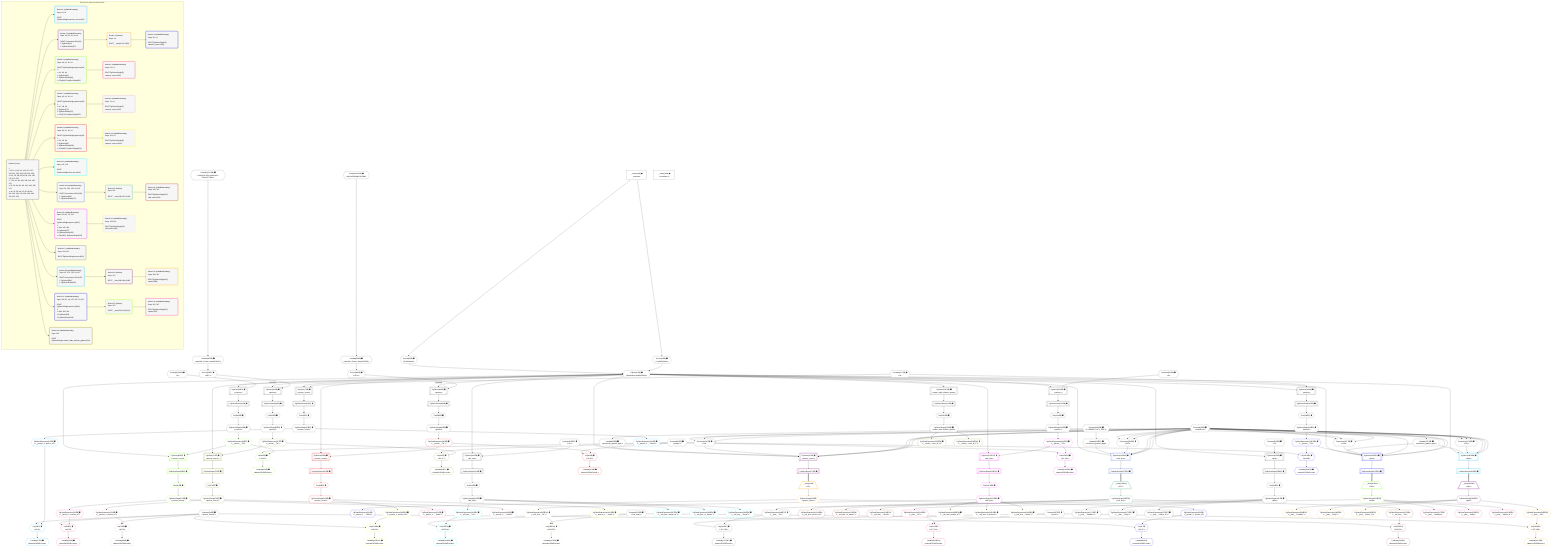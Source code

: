 %%{init: {'themeVariables': { 'fontSize': '12px'}}}%%
graph TD
    classDef path fill:#eee,stroke:#000,color:#000
    classDef plan fill:#fff,stroke-width:1px,color:#000
    classDef itemplan fill:#fff,stroke-width:2px,color:#000
    classDef unbatchedplan fill:#dff,stroke-width:1px,color:#000
    classDef sideeffectplan fill:#fcc,stroke-width:2px,color:#000
    classDef bucket fill:#f6f6f6,color:#000,stroke-width:2px,text-align:left


    %% plan dependencies
    Connection24{{"Connection[24∈0] ➊<br />ᐸ22ᐳ"}}:::plan
    Constant19{{"Constant[19∈0] ➊<br />ᐸundefinedᐳ"}}:::plan
    Constant19 & Constant19 & Constant19 --> Connection24
    Connection124{{"Connection[124∈0] ➊<br />ᐸ122ᐳ"}}:::plan
    Constant19 & Constant19 & Constant19 --> Connection124
    Connection178{{"Connection[178∈0] ➊<br />ᐸ176ᐳ"}}:::plan
    Constant19 & Constant19 & Constant19 --> Connection178
    Connection207{{"Connection[207∈0] ➊<br />ᐸ203ᐳ"}}:::plan
    Constant19 & Constant19 & Constant19 --> Connection207
    PgSelect7[["PgSelect[7∈0] ➊<br />ᐸperson_secretᐳ"]]:::plan
    Object10{{"Object[10∈0] ➊<br />ᐸ{pgSettings,withPgClient}ᐳ"}}:::plan
    Constant227{{"Constant[227∈0] ➊<br />ᐸ3ᐳ"}}:::plan
    Object10 & Constant227 --> PgSelect7
    Access8{{"Access[8∈0] ➊<br />ᐸ2.pgSettingsᐳ"}}:::plan
    Access9{{"Access[9∈0] ➊<br />ᐸ2.withPgClientᐳ"}}:::plan
    Access8 & Access9 --> Object10
    PgSelect36[["PgSelect[36∈0] ➊<br />ᐸpersonᐳ"]]:::plan
    Constant230{{"Constant[230∈0] ➊<br />ᐸ1ᐳ"}}:::plan
    Object10 & Constant230 --> PgSelect36
    PgSelect61[["PgSelect[61∈0] ➊<br />ᐸpersonᐳ"]]:::plan
    Access59{{"Access[59∈0] ➊<br />ᐸ58.1ᐳ"}}:::plan
    Object10 -->|rejectNull| PgSelect61
    Access59 --> PgSelect61
    PgSelect86[["PgSelect[86∈0] ➊<br />ᐸpersonᐳ"]]:::plan
    Access84{{"Access[84∈0] ➊<br />ᐸ83.1ᐳ"}}:::plan
    Object10 -->|rejectNull| PgSelect86
    Access84 --> PgSelect86
    PgSelect108[["PgSelect[108∈0] ➊<br />ᐸleft_armᐳ"]]:::plan
    Constant233{{"Constant[233∈0] ➊<br />ᐸ42ᐳ"}}:::plan
    Object10 & Constant233 --> PgSelect108
    PgSelect138[["PgSelect[138∈0] ➊<br />ᐸpersonᐳ"]]:::plan
    Constant235{{"Constant[235∈0] ➊<br />ᐸ2ᐳ"}}:::plan
    Object10 & Constant235 --> PgSelect138
    PgSelect162[["PgSelect[162∈0] ➊<br />ᐸpostᐳ"]]:::plan
    Constant236{{"Constant[236∈0] ➊<br />ᐸ7ᐳ"}}:::plan
    Object10 & Constant236 --> PgSelect162
    PgSelect192[["PgSelect[192∈0] ➊<br />ᐸpersonᐳ"]]:::plan
    Object10 & Constant227 --> PgSelect192
    __Value2["__Value[2∈0] ➊<br />ᐸcontextᐳ"]:::plan
    __Value2 --> Access8
    __Value2 --> Access9
    First11{{"First[11∈0] ➊"}}:::plan
    PgSelectRows12[["PgSelectRows[12∈0] ➊"]]:::plan
    PgSelectRows12 --> First11
    PgSelect7 --> PgSelectRows12
    PgSelectSingle13{{"PgSelectSingle[13∈0] ➊<br />ᐸperson_secretᐳ"}}:::plan
    First11 --> PgSelectSingle13
    Lambda25{{"Lambda[25∈0] ➊<br />ᐸextractList_grafast_applyᐳ"}}:::plan
    Constant239{{"Constant[239∈0] ➊<br />ᐸ[ 'PRIMARY_KEY_ASC' ]ᐳ"}}:::plan
    Constant239 --> Lambda25
    First38{{"First[38∈0] ➊"}}:::plan
    PgSelectRows39[["PgSelectRows[39∈0] ➊"]]:::plan
    PgSelectRows39 --> First38
    PgSelect36 --> PgSelectRows39
    PgSelectSingle40{{"PgSelectSingle[40∈0] ➊<br />ᐸpersonᐳ"}}:::plan
    First38 --> PgSelectSingle40
    Lambda58{{"Lambda[58∈0] ➊<br />ᐸspecifier_Person_base64JSONᐳ"}}:::plan
    Constant231{{"Constant[231∈0] ➊<br />ᐸ'fa4f3e13-456c-4a9e-8c1e-37a6e3177d0b'ᐳ"}}:::plan
    Constant231 --> Lambda58
    Lambda58 --> Access59
    First63{{"First[63∈0] ➊"}}:::plan
    PgSelectRows64[["PgSelectRows[64∈0] ➊"]]:::plan
    PgSelectRows64 --> First63
    PgSelect61 --> PgSelectRows64
    PgSelectSingle65{{"PgSelectSingle[65∈0] ➊<br />ᐸpersonᐳ"}}:::plan
    First63 --> PgSelectSingle65
    Lambda83{{"Lambda[83∈0] ➊<br />ᐸspecifier_Person_base64JSONᐳ"}}:::plan
    Constant232{{"Constant[232∈0] ➊<br />ᐸ'WyJwZW9wbGUiLDBd'ᐳ"}}:::plan
    Constant232 --> Lambda83
    Lambda83 --> Access84
    First88{{"First[88∈0] ➊"}}:::plan
    PgSelectRows89[["PgSelectRows[89∈0] ➊"]]:::plan
    PgSelectRows89 --> First88
    PgSelect86 --> PgSelectRows89
    PgSelectSingle90{{"PgSelectSingle[90∈0] ➊<br />ᐸpersonᐳ"}}:::plan
    First88 --> PgSelectSingle90
    First110{{"First[110∈0] ➊"}}:::plan
    PgSelectRows111[["PgSelectRows[111∈0] ➊"]]:::plan
    PgSelectRows111 --> First110
    PgSelect108 --> PgSelectRows111
    PgSelectSingle112{{"PgSelectSingle[112∈0] ➊<br />ᐸleft_armᐳ"}}:::plan
    First110 --> PgSelectSingle112
    Lambda125{{"Lambda[125∈0] ➊<br />ᐸextractList_grafast_applyᐳ"}}:::plan
    Constant239 --> Lambda125
    First140{{"First[140∈0] ➊"}}:::plan
    PgSelectRows141[["PgSelectRows[141∈0] ➊"]]:::plan
    PgSelectRows141 --> First140
    PgSelect138 --> PgSelectRows141
    PgSelectSingle142{{"PgSelectSingle[142∈0] ➊<br />ᐸpersonᐳ"}}:::plan
    First140 --> PgSelectSingle142
    First164{{"First[164∈0] ➊"}}:::plan
    PgSelectRows165[["PgSelectRows[165∈0] ➊"]]:::plan
    PgSelectRows165 --> First164
    PgSelect162 --> PgSelectRows165
    PgSelectSingle166{{"PgSelectSingle[166∈0] ➊<br />ᐸpostᐳ"}}:::plan
    First164 --> PgSelectSingle166
    Lambda179{{"Lambda[179∈0] ➊<br />ᐸextractList_grafast_applyᐳ"}}:::plan
    Constant239 --> Lambda179
    First194{{"First[194∈0] ➊"}}:::plan
    PgSelectRows195[["PgSelectRows[195∈0] ➊"]]:::plan
    PgSelectRows195 --> First194
    PgSelect192 --> PgSelectRows195
    PgSelectSingle196{{"PgSelectSingle[196∈0] ➊<br />ᐸpersonᐳ"}}:::plan
    First194 --> PgSelectSingle196
    PgSelect220[["PgSelect[220∈0] ➊<br />ᐸreturn_table_without_grantsᐳ"]]:::plan
    Object10 --> PgSelect220
    First222{{"First[222∈0] ➊"}}:::plan
    PgSelectRows223[["PgSelectRows[223∈0] ➊"]]:::plan
    PgSelectRows223 --> First222
    PgSelect220 --> PgSelectRows223
    PgSelectSingle224{{"PgSelectSingle[224∈0] ➊<br />ᐸreturn_table_without_grantsᐳ"}}:::plan
    First222 --> PgSelectSingle224
    __Value4["__Value[4∈0] ➊<br />ᐸrootValueᐳ"]:::plan
    Constant14{{"Constant[14∈0] ➊<br />ᐸ'person_secrets'ᐳ"}}:::plan
    Constant41{{"Constant[41∈0] ➊<br />ᐸ'people'ᐳ"}}:::plan
    Constant113{{"Constant[113∈0] ➊<br />ᐸ'left_arms'ᐳ"}}:::plan
    Constant167{{"Constant[167∈0] ➊<br />ᐸ'posts'ᐳ"}}:::plan
    List16{{"List[16∈1] ➊<br />ᐸ14,15ᐳ"}}:::plan
    PgClassExpression15{{"PgClassExpression[15∈1] ➊<br />ᐸ__person_s...person_id”ᐳ"}}:::plan
    Constant14 & PgClassExpression15 --> List16
    PgSelectSingle13 --> PgClassExpression15
    Lambda17{{"Lambda[17∈1] ➊<br />ᐸbase64JSONEncodeᐳ"}}:::plan
    List16 --> Lambda17
    PgClassExpression18{{"PgClassExpression[18∈1] ➊<br />ᐸ__person_s..._.”sekrit”ᐳ"}}:::plan
    PgSelectSingle13 --> PgClassExpression18
    PgSelect26[["PgSelect[26∈2] ➊<br />ᐸperson_secretᐳ"]]:::plan
    Object10 & Lambda25 & Connection24 & Constant19 & Constant19 & Constant19 --> PgSelect26
    PgSelectRows27[["PgSelectRows[27∈2] ➊"]]:::plan
    PgSelect26 --> PgSelectRows27
    __Item28[/"__Item[28∈3]<br />ᐸ27ᐳ"\]:::itemplan
    PgSelectRows27 ==> __Item28
    PgSelectSingle29{{"PgSelectSingle[29∈3]<br />ᐸperson_secretᐳ"}}:::plan
    __Item28 --> PgSelectSingle29
    List32{{"List[32∈4]<br />ᐸ14,31ᐳ"}}:::plan
    PgClassExpression31{{"PgClassExpression[31∈4]<br />ᐸ__person_s...person_id”ᐳ"}}:::plan
    Constant14 & PgClassExpression31 --> List32
    PgSelectSingle29 --> PgClassExpression31
    Lambda33{{"Lambda[33∈4]<br />ᐸbase64JSONEncodeᐳ"}}:::plan
    List32 --> Lambda33
    PgClassExpression34{{"PgClassExpression[34∈4]<br />ᐸ__person_s..._.”sekrit”ᐳ"}}:::plan
    PgSelectSingle29 --> PgClassExpression34
    List43{{"List[43∈5] ➊<br />ᐸ41,42ᐳ"}}:::plan
    PgClassExpression42{{"PgClassExpression[42∈5] ➊<br />ᐸ__person__.”id”ᐳ"}}:::plan
    Constant41 & PgClassExpression42 --> List43
    PgSelect45[["PgSelect[45∈5] ➊<br />ᐸperson_secretᐳ"]]:::plan
    Object10 & PgClassExpression42 --> PgSelect45
    PgSelectSingle40 --> PgClassExpression42
    Lambda44{{"Lambda[44∈5] ➊<br />ᐸbase64JSONEncodeᐳ"}}:::plan
    List43 --> Lambda44
    First49{{"First[49∈5] ➊"}}:::plan
    PgSelectRows50[["PgSelectRows[50∈5] ➊"]]:::plan
    PgSelectRows50 --> First49
    PgSelect45 --> PgSelectRows50
    PgSelectSingle51{{"PgSelectSingle[51∈5] ➊<br />ᐸperson_secretᐳ"}}:::plan
    First49 --> PgSelectSingle51
    List54{{"List[54∈6] ➊<br />ᐸ14,53ᐳ"}}:::plan
    PgClassExpression53{{"PgClassExpression[53∈6] ➊<br />ᐸ__person_s...person_id”ᐳ"}}:::plan
    Constant14 & PgClassExpression53 --> List54
    PgSelectSingle51 --> PgClassExpression53
    Lambda55{{"Lambda[55∈6] ➊<br />ᐸbase64JSONEncodeᐳ"}}:::plan
    List54 --> Lambda55
    PgClassExpression56{{"PgClassExpression[56∈6] ➊<br />ᐸ__person_s..._.”sekrit”ᐳ"}}:::plan
    PgSelectSingle51 --> PgClassExpression56
    List68{{"List[68∈7] ➊<br />ᐸ41,67ᐳ"}}:::plan
    PgClassExpression67{{"PgClassExpression[67∈7] ➊<br />ᐸ__person__.”id”ᐳ"}}:::plan
    Constant41 & PgClassExpression67 --> List68
    PgSelect70[["PgSelect[70∈7] ➊<br />ᐸperson_secretᐳ"]]:::plan
    Object10 & PgClassExpression67 --> PgSelect70
    PgSelectSingle65 --> PgClassExpression67
    Lambda69{{"Lambda[69∈7] ➊<br />ᐸbase64JSONEncodeᐳ"}}:::plan
    List68 --> Lambda69
    First74{{"First[74∈7] ➊"}}:::plan
    PgSelectRows75[["PgSelectRows[75∈7] ➊"]]:::plan
    PgSelectRows75 --> First74
    PgSelect70 --> PgSelectRows75
    PgSelectSingle76{{"PgSelectSingle[76∈7] ➊<br />ᐸperson_secretᐳ"}}:::plan
    First74 --> PgSelectSingle76
    List79{{"List[79∈8] ➊<br />ᐸ14,78ᐳ"}}:::plan
    PgClassExpression78{{"PgClassExpression[78∈8] ➊<br />ᐸ__person_s...person_id”ᐳ"}}:::plan
    Constant14 & PgClassExpression78 --> List79
    PgSelectSingle76 --> PgClassExpression78
    Lambda80{{"Lambda[80∈8] ➊<br />ᐸbase64JSONEncodeᐳ"}}:::plan
    List79 --> Lambda80
    PgClassExpression81{{"PgClassExpression[81∈8] ➊<br />ᐸ__person_s..._.”sekrit”ᐳ"}}:::plan
    PgSelectSingle76 --> PgClassExpression81
    List93{{"List[93∈9] ➊<br />ᐸ41,92ᐳ"}}:::plan
    PgClassExpression92{{"PgClassExpression[92∈9] ➊<br />ᐸ__person__.”id”ᐳ"}}:::plan
    Constant41 & PgClassExpression92 --> List93
    PgSelect95[["PgSelect[95∈9] ➊<br />ᐸperson_secretᐳ"]]:::plan
    Object10 & PgClassExpression92 --> PgSelect95
    PgSelectSingle90 --> PgClassExpression92
    Lambda94{{"Lambda[94∈9] ➊<br />ᐸbase64JSONEncodeᐳ"}}:::plan
    List93 --> Lambda94
    First99{{"First[99∈9] ➊"}}:::plan
    PgSelectRows100[["PgSelectRows[100∈9] ➊"]]:::plan
    PgSelectRows100 --> First99
    PgSelect95 --> PgSelectRows100
    PgSelectSingle101{{"PgSelectSingle[101∈9] ➊<br />ᐸperson_secretᐳ"}}:::plan
    First99 --> PgSelectSingle101
    List104{{"List[104∈10] ➊<br />ᐸ14,103ᐳ"}}:::plan
    PgClassExpression103{{"PgClassExpression[103∈10] ➊<br />ᐸ__person_s...person_id”ᐳ"}}:::plan
    Constant14 & PgClassExpression103 --> List104
    PgSelectSingle101 --> PgClassExpression103
    Lambda105{{"Lambda[105∈10] ➊<br />ᐸbase64JSONEncodeᐳ"}}:::plan
    List104 --> Lambda105
    PgClassExpression106{{"PgClassExpression[106∈10] ➊<br />ᐸ__person_s..._.”sekrit”ᐳ"}}:::plan
    PgSelectSingle101 --> PgClassExpression106
    List115{{"List[115∈11] ➊<br />ᐸ113,114ᐳ"}}:::plan
    PgClassExpression114{{"PgClassExpression[114∈11] ➊<br />ᐸ__left_arm__.”id”ᐳ"}}:::plan
    Constant113 & PgClassExpression114 --> List115
    PgSelectSingle112 --> PgClassExpression114
    Lambda116{{"Lambda[116∈11] ➊<br />ᐸbase64JSONEncodeᐳ"}}:::plan
    List115 --> Lambda116
    PgClassExpression117{{"PgClassExpression[117∈11] ➊<br />ᐸ__left_arm...person_id”ᐳ"}}:::plan
    PgSelectSingle112 --> PgClassExpression117
    PgClassExpression118{{"PgClassExpression[118∈11] ➊<br />ᐸ__left_arm...in_metres”ᐳ"}}:::plan
    PgSelectSingle112 --> PgClassExpression118
    PgClassExpression119{{"PgClassExpression[119∈11] ➊<br />ᐸ__left_arm__.”mood”ᐳ"}}:::plan
    PgSelectSingle112 --> PgClassExpression119
    PgSelect126[["PgSelect[126∈12] ➊<br />ᐸleft_armᐳ"]]:::plan
    Object10 & Lambda125 & Connection124 & Constant19 & Constant19 & Constant19 --> PgSelect126
    PgSelectRows127[["PgSelectRows[127∈12] ➊"]]:::plan
    PgSelect126 --> PgSelectRows127
    __Item128[/"__Item[128∈13]<br />ᐸ127ᐳ"\]:::itemplan
    PgSelectRows127 ==> __Item128
    PgSelectSingle129{{"PgSelectSingle[129∈13]<br />ᐸleft_armᐳ"}}:::plan
    __Item128 --> PgSelectSingle129
    List132{{"List[132∈14]<br />ᐸ113,131ᐳ"}}:::plan
    PgClassExpression131{{"PgClassExpression[131∈14]<br />ᐸ__left_arm__.”id”ᐳ"}}:::plan
    Constant113 & PgClassExpression131 --> List132
    PgSelectSingle129 --> PgClassExpression131
    Lambda133{{"Lambda[133∈14]<br />ᐸbase64JSONEncodeᐳ"}}:::plan
    List132 --> Lambda133
    PgClassExpression134{{"PgClassExpression[134∈14]<br />ᐸ__left_arm...person_id”ᐳ"}}:::plan
    PgSelectSingle129 --> PgClassExpression134
    PgClassExpression135{{"PgClassExpression[135∈14]<br />ᐸ__left_arm...in_metres”ᐳ"}}:::plan
    PgSelectSingle129 --> PgClassExpression135
    PgClassExpression136{{"PgClassExpression[136∈14]<br />ᐸ__left_arm__.”mood”ᐳ"}}:::plan
    PgSelectSingle129 --> PgClassExpression136
    List145{{"List[145∈15] ➊<br />ᐸ41,144ᐳ"}}:::plan
    PgClassExpression144{{"PgClassExpression[144∈15] ➊<br />ᐸ__person__.”id”ᐳ"}}:::plan
    Constant41 & PgClassExpression144 --> List145
    PgSelect147[["PgSelect[147∈15] ➊<br />ᐸleft_armᐳ"]]:::plan
    Object10 & PgClassExpression144 --> PgSelect147
    PgSelectSingle142 --> PgClassExpression144
    Lambda146{{"Lambda[146∈15] ➊<br />ᐸbase64JSONEncodeᐳ"}}:::plan
    List145 --> Lambda146
    First151{{"First[151∈15] ➊"}}:::plan
    PgSelectRows152[["PgSelectRows[152∈15] ➊"]]:::plan
    PgSelectRows152 --> First151
    PgSelect147 --> PgSelectRows152
    PgSelectSingle153{{"PgSelectSingle[153∈15] ➊<br />ᐸleft_armᐳ"}}:::plan
    First151 --> PgSelectSingle153
    List156{{"List[156∈16] ➊<br />ᐸ113,155ᐳ"}}:::plan
    PgClassExpression155{{"PgClassExpression[155∈16] ➊<br />ᐸ__left_arm__.”id”ᐳ"}}:::plan
    Constant113 & PgClassExpression155 --> List156
    PgSelectSingle153 --> PgClassExpression155
    Lambda157{{"Lambda[157∈16] ➊<br />ᐸbase64JSONEncodeᐳ"}}:::plan
    List156 --> Lambda157
    PgClassExpression158{{"PgClassExpression[158∈16] ➊<br />ᐸ__left_arm...person_id”ᐳ"}}:::plan
    PgSelectSingle153 --> PgClassExpression158
    PgClassExpression159{{"PgClassExpression[159∈16] ➊<br />ᐸ__left_arm...in_metres”ᐳ"}}:::plan
    PgSelectSingle153 --> PgClassExpression159
    PgClassExpression160{{"PgClassExpression[160∈16] ➊<br />ᐸ__left_arm__.”mood”ᐳ"}}:::plan
    PgSelectSingle153 --> PgClassExpression160
    List169{{"List[169∈17] ➊<br />ᐸ167,168ᐳ"}}:::plan
    PgClassExpression168{{"PgClassExpression[168∈17] ➊<br />ᐸ__post__.”id”ᐳ"}}:::plan
    Constant167 & PgClassExpression168 --> List169
    PgSelectSingle166 --> PgClassExpression168
    Lambda170{{"Lambda[170∈17] ➊<br />ᐸbase64JSONEncodeᐳ"}}:::plan
    List169 --> Lambda170
    PgClassExpression171{{"PgClassExpression[171∈17] ➊<br />ᐸ__post__.”headline”ᐳ"}}:::plan
    PgSelectSingle166 --> PgClassExpression171
    PgClassExpression172{{"PgClassExpression[172∈17] ➊<br />ᐸ__post__.”body”ᐳ"}}:::plan
    PgSelectSingle166 --> PgClassExpression172
    PgClassExpression173{{"PgClassExpression[173∈17] ➊<br />ᐸ__post__.”author_id”ᐳ"}}:::plan
    PgSelectSingle166 --> PgClassExpression173
    PgSelect180[["PgSelect[180∈18] ➊<br />ᐸpostᐳ"]]:::plan
    Object10 & Lambda179 & Connection178 & Constant19 & Constant19 & Constant19 --> PgSelect180
    PgSelectRows181[["PgSelectRows[181∈18] ➊"]]:::plan
    PgSelect180 --> PgSelectRows181
    __Item182[/"__Item[182∈19]<br />ᐸ181ᐳ"\]:::itemplan
    PgSelectRows181 ==> __Item182
    PgSelectSingle183{{"PgSelectSingle[183∈19]<br />ᐸpostᐳ"}}:::plan
    __Item182 --> PgSelectSingle183
    List186{{"List[186∈20]<br />ᐸ167,185ᐳ"}}:::plan
    PgClassExpression185{{"PgClassExpression[185∈20]<br />ᐸ__post__.”id”ᐳ"}}:::plan
    Constant167 & PgClassExpression185 --> List186
    PgSelectSingle183 --> PgClassExpression185
    Lambda187{{"Lambda[187∈20]<br />ᐸbase64JSONEncodeᐳ"}}:::plan
    List186 --> Lambda187
    PgClassExpression188{{"PgClassExpression[188∈20]<br />ᐸ__post__.”headline”ᐳ"}}:::plan
    PgSelectSingle183 --> PgClassExpression188
    PgClassExpression189{{"PgClassExpression[189∈20]<br />ᐸ__post__.”body”ᐳ"}}:::plan
    PgSelectSingle183 --> PgClassExpression189
    PgClassExpression190{{"PgClassExpression[190∈20]<br />ᐸ__post__.”author_id”ᐳ"}}:::plan
    PgSelectSingle183 --> PgClassExpression190
    PgSelect209[["PgSelect[209∈21] ➊<br />ᐸpostᐳ"]]:::plan
    PgClassExpression198{{"PgClassExpression[198∈21] ➊<br />ᐸ__person__.”id”ᐳ"}}:::plan
    Object10 & PgClassExpression198 & Lambda179 & Connection207 & Constant19 & Constant19 & Constant19 --> PgSelect209
    List199{{"List[199∈21] ➊<br />ᐸ41,198ᐳ"}}:::plan
    Constant41 & PgClassExpression198 --> List199
    PgSelectSingle196 --> PgClassExpression198
    Lambda200{{"Lambda[200∈21] ➊<br />ᐸbase64JSONEncodeᐳ"}}:::plan
    List199 --> Lambda200
    PgSelectRows210[["PgSelectRows[210∈21] ➊"]]:::plan
    PgSelect209 --> PgSelectRows210
    __Item211[/"__Item[211∈22]<br />ᐸ210ᐳ"\]:::itemplan
    PgSelectRows210 ==> __Item211
    PgSelectSingle212{{"PgSelectSingle[212∈22]<br />ᐸpostᐳ"}}:::plan
    __Item211 --> PgSelectSingle212
    List215{{"List[215∈23]<br />ᐸ167,214ᐳ"}}:::plan
    PgClassExpression214{{"PgClassExpression[214∈23]<br />ᐸ__post__.”id”ᐳ"}}:::plan
    Constant167 & PgClassExpression214 --> List215
    PgSelectSingle212 --> PgClassExpression214
    Lambda216{{"Lambda[216∈23]<br />ᐸbase64JSONEncodeᐳ"}}:::plan
    List215 --> Lambda216
    PgClassExpression217{{"PgClassExpression[217∈23]<br />ᐸ__post__.”headline”ᐳ"}}:::plan
    PgSelectSingle212 --> PgClassExpression217
    PgClassExpression218{{"PgClassExpression[218∈23]<br />ᐸ__post__.”body”ᐳ"}}:::plan
    PgSelectSingle212 --> PgClassExpression218
    PgClassExpression219{{"PgClassExpression[219∈23]<br />ᐸ__post__.”author_id”ᐳ"}}:::plan
    PgSelectSingle212 --> PgClassExpression219
    PgClassExpression225{{"PgClassExpression[225∈24] ➊<br />ᐸ__return_t...rson_id_1”ᐳ"}}:::plan
    PgSelectSingle224 --> PgClassExpression225
    PgClassExpression226{{"PgClassExpression[226∈24] ➊<br />ᐸ__return_t...rson_id_2”ᐳ"}}:::plan
    PgSelectSingle224 --> PgClassExpression226

    %% define steps

    subgraph "Buckets for queries/v4/rbac.basic"
    Bucket0("Bucket 0 (root)<br /><br />1: <br />ᐳ: 8, 9, 14, 19, 41, 113, 167, 227, 230, 231, 232, 233, 235, 236, 239, 10, 24, 25, 58, 59, 83, 84, 124, 125, 178, 179, 207<br />2: 7, 36, 61, 86, 108, 138, 162, 192, 220<br />3: 12, 39, 64, 89, 111, 141, 165, 195, 223<br />ᐳ: 11, 13, 38, 40, 63, 65, 88, 90, 110, 112, 140, 142, 164, 166, 194, 196, 222, 224"):::bucket
    classDef bucket0 stroke:#696969
    class Bucket0,__Value2,__Value4,PgSelect7,Access8,Access9,Object10,First11,PgSelectRows12,PgSelectSingle13,Constant14,Constant19,Connection24,Lambda25,PgSelect36,First38,PgSelectRows39,PgSelectSingle40,Constant41,Lambda58,Access59,PgSelect61,First63,PgSelectRows64,PgSelectSingle65,Lambda83,Access84,PgSelect86,First88,PgSelectRows89,PgSelectSingle90,PgSelect108,First110,PgSelectRows111,PgSelectSingle112,Constant113,Connection124,Lambda125,PgSelect138,First140,PgSelectRows141,PgSelectSingle142,PgSelect162,First164,PgSelectRows165,PgSelectSingle166,Constant167,Connection178,Lambda179,PgSelect192,First194,PgSelectRows195,PgSelectSingle196,Connection207,PgSelect220,First222,PgSelectRows223,PgSelectSingle224,Constant227,Constant230,Constant231,Constant232,Constant233,Constant235,Constant236,Constant239 bucket0
    Bucket1("Bucket 1 (nullableBoundary)<br />Deps: 13, 14<br /><br />ROOT PgSelectSingleᐸperson_secretᐳ[13]"):::bucket
    classDef bucket1 stroke:#00bfff
    class Bucket1,PgClassExpression15,List16,Lambda17,PgClassExpression18 bucket1
    Bucket2("Bucket 2 (nullableBoundary)<br />Deps: 10, 25, 24, 19, 14<br /><br />ROOT Connectionᐸ22ᐳ[24]<br />1: PgSelect[26]<br />2: PgSelectRows[27]"):::bucket
    classDef bucket2 stroke:#7f007f
    class Bucket2,PgSelect26,PgSelectRows27 bucket2
    Bucket3("Bucket 3 (listItem)<br />Deps: 14<br /><br />ROOT __Item{3}ᐸ27ᐳ[28]"):::bucket
    classDef bucket3 stroke:#ffa500
    class Bucket3,__Item28,PgSelectSingle29 bucket3
    Bucket4("Bucket 4 (nullableBoundary)<br />Deps: 29, 14<br /><br />ROOT PgSelectSingle{3}ᐸperson_secretᐳ[29]"):::bucket
    classDef bucket4 stroke:#0000ff
    class Bucket4,PgClassExpression31,List32,Lambda33,PgClassExpression34 bucket4
    Bucket5("Bucket 5 (nullableBoundary)<br />Deps: 40, 41, 10, 14<br /><br />ROOT PgSelectSingleᐸpersonᐳ[40]<br />1: <br />ᐳ: 42, 43, 44<br />2: PgSelect[45]<br />3: PgSelectRows[50]<br />ᐳ: First[49], PgSelectSingle[51]"):::bucket
    classDef bucket5 stroke:#7fff00
    class Bucket5,PgClassExpression42,List43,Lambda44,PgSelect45,First49,PgSelectRows50,PgSelectSingle51 bucket5
    Bucket6("Bucket 6 (nullableBoundary)<br />Deps: 51, 14<br /><br />ROOT PgSelectSingle{5}ᐸperson_secretᐳ[51]"):::bucket
    classDef bucket6 stroke:#ff1493
    class Bucket6,PgClassExpression53,List54,Lambda55,PgClassExpression56 bucket6
    Bucket7("Bucket 7 (nullableBoundary)<br />Deps: 65, 41, 10, 14<br /><br />ROOT PgSelectSingleᐸpersonᐳ[65]<br />1: <br />ᐳ: 67, 68, 69<br />2: PgSelect[70]<br />3: PgSelectRows[75]<br />ᐳ: First[74], PgSelectSingle[76]"):::bucket
    classDef bucket7 stroke:#808000
    class Bucket7,PgClassExpression67,List68,Lambda69,PgSelect70,First74,PgSelectRows75,PgSelectSingle76 bucket7
    Bucket8("Bucket 8 (nullableBoundary)<br />Deps: 76, 14<br /><br />ROOT PgSelectSingle{7}ᐸperson_secretᐳ[76]"):::bucket
    classDef bucket8 stroke:#dda0dd
    class Bucket8,PgClassExpression78,List79,Lambda80,PgClassExpression81 bucket8
    Bucket9("Bucket 9 (nullableBoundary)<br />Deps: 90, 41, 10, 14<br /><br />ROOT PgSelectSingleᐸpersonᐳ[90]<br />1: <br />ᐳ: 92, 93, 94<br />2: PgSelect[95]<br />3: PgSelectRows[100]<br />ᐳ: First[99], PgSelectSingle[101]"):::bucket
    classDef bucket9 stroke:#ff0000
    class Bucket9,PgClassExpression92,List93,Lambda94,PgSelect95,First99,PgSelectRows100,PgSelectSingle101 bucket9
    Bucket10("Bucket 10 (nullableBoundary)<br />Deps: 101, 14<br /><br />ROOT PgSelectSingle{9}ᐸperson_secretᐳ[101]"):::bucket
    classDef bucket10 stroke:#ffff00
    class Bucket10,PgClassExpression103,List104,Lambda105,PgClassExpression106 bucket10
    Bucket11("Bucket 11 (nullableBoundary)<br />Deps: 112, 113<br /><br />ROOT PgSelectSingleᐸleft_armᐳ[112]"):::bucket
    classDef bucket11 stroke:#00ffff
    class Bucket11,PgClassExpression114,List115,Lambda116,PgClassExpression117,PgClassExpression118,PgClassExpression119 bucket11
    Bucket12("Bucket 12 (nullableBoundary)<br />Deps: 10, 125, 124, 19, 113<br /><br />ROOT Connectionᐸ122ᐳ[124]<br />1: PgSelect[126]<br />2: PgSelectRows[127]"):::bucket
    classDef bucket12 stroke:#4169e1
    class Bucket12,PgSelect126,PgSelectRows127 bucket12
    Bucket13("Bucket 13 (listItem)<br />Deps: 113<br /><br />ROOT __Item{13}ᐸ127ᐳ[128]"):::bucket
    classDef bucket13 stroke:#3cb371
    class Bucket13,__Item128,PgSelectSingle129 bucket13
    Bucket14("Bucket 14 (nullableBoundary)<br />Deps: 129, 113<br /><br />ROOT PgSelectSingle{13}ᐸleft_armᐳ[129]"):::bucket
    classDef bucket14 stroke:#a52a2a
    class Bucket14,PgClassExpression131,List132,Lambda133,PgClassExpression134,PgClassExpression135,PgClassExpression136 bucket14
    Bucket15("Bucket 15 (nullableBoundary)<br />Deps: 142, 41, 10, 113<br /><br />ROOT PgSelectSingleᐸpersonᐳ[142]<br />1: <br />ᐳ: 144, 145, 146<br />2: PgSelect[147]<br />3: PgSelectRows[152]<br />ᐳ: First[151], PgSelectSingle[153]"):::bucket
    classDef bucket15 stroke:#ff00ff
    class Bucket15,PgClassExpression144,List145,Lambda146,PgSelect147,First151,PgSelectRows152,PgSelectSingle153 bucket15
    Bucket16("Bucket 16 (nullableBoundary)<br />Deps: 153, 113<br /><br />ROOT PgSelectSingle{15}ᐸleft_armᐳ[153]"):::bucket
    classDef bucket16 stroke:#f5deb3
    class Bucket16,PgClassExpression155,List156,Lambda157,PgClassExpression158,PgClassExpression159,PgClassExpression160 bucket16
    Bucket17("Bucket 17 (nullableBoundary)<br />Deps: 166, 167<br /><br />ROOT PgSelectSingleᐸpostᐳ[166]"):::bucket
    classDef bucket17 stroke:#696969
    class Bucket17,PgClassExpression168,List169,Lambda170,PgClassExpression171,PgClassExpression172,PgClassExpression173 bucket17
    Bucket18("Bucket 18 (nullableBoundary)<br />Deps: 10, 179, 178, 19, 167<br /><br />ROOT Connectionᐸ176ᐳ[178]<br />1: PgSelect[180]<br />2: PgSelectRows[181]"):::bucket
    classDef bucket18 stroke:#00bfff
    class Bucket18,PgSelect180,PgSelectRows181 bucket18
    Bucket19("Bucket 19 (listItem)<br />Deps: 167<br /><br />ROOT __Item{19}ᐸ181ᐳ[182]"):::bucket
    classDef bucket19 stroke:#7f007f
    class Bucket19,__Item182,PgSelectSingle183 bucket19
    Bucket20("Bucket 20 (nullableBoundary)<br />Deps: 183, 167<br /><br />ROOT PgSelectSingle{19}ᐸpostᐳ[183]"):::bucket
    classDef bucket20 stroke:#ffa500
    class Bucket20,PgClassExpression185,List186,Lambda187,PgClassExpression188,PgClassExpression189,PgClassExpression190 bucket20
    Bucket21("Bucket 21 (nullableBoundary)<br />Deps: 196, 41, 10, 179, 207, 19, 167<br /><br />ROOT PgSelectSingleᐸpersonᐳ[196]<br />1: <br />ᐳ: 198, 199, 200<br />2: PgSelect[209]<br />3: PgSelectRows[210]"):::bucket
    classDef bucket21 stroke:#0000ff
    class Bucket21,PgClassExpression198,List199,Lambda200,PgSelect209,PgSelectRows210 bucket21
    Bucket22("Bucket 22 (listItem)<br />Deps: 167<br /><br />ROOT __Item{22}ᐸ210ᐳ[211]"):::bucket
    classDef bucket22 stroke:#7fff00
    class Bucket22,__Item211,PgSelectSingle212 bucket22
    Bucket23("Bucket 23 (nullableBoundary)<br />Deps: 212, 167<br /><br />ROOT PgSelectSingle{22}ᐸpostᐳ[212]"):::bucket
    classDef bucket23 stroke:#ff1493
    class Bucket23,PgClassExpression214,List215,Lambda216,PgClassExpression217,PgClassExpression218,PgClassExpression219 bucket23
    Bucket24("Bucket 24 (nullableBoundary)<br />Deps: 224<br /><br />ROOT PgSelectSingleᐸreturn_table_without_grantsᐳ[224]"):::bucket
    classDef bucket24 stroke:#808000
    class Bucket24,PgClassExpression225,PgClassExpression226 bucket24
    Bucket0 --> Bucket1 & Bucket2 & Bucket5 & Bucket7 & Bucket9 & Bucket11 & Bucket12 & Bucket15 & Bucket17 & Bucket18 & Bucket21 & Bucket24
    Bucket2 --> Bucket3
    Bucket3 --> Bucket4
    Bucket5 --> Bucket6
    Bucket7 --> Bucket8
    Bucket9 --> Bucket10
    Bucket12 --> Bucket13
    Bucket13 --> Bucket14
    Bucket15 --> Bucket16
    Bucket18 --> Bucket19
    Bucket19 --> Bucket20
    Bucket21 --> Bucket22
    Bucket22 --> Bucket23
    end